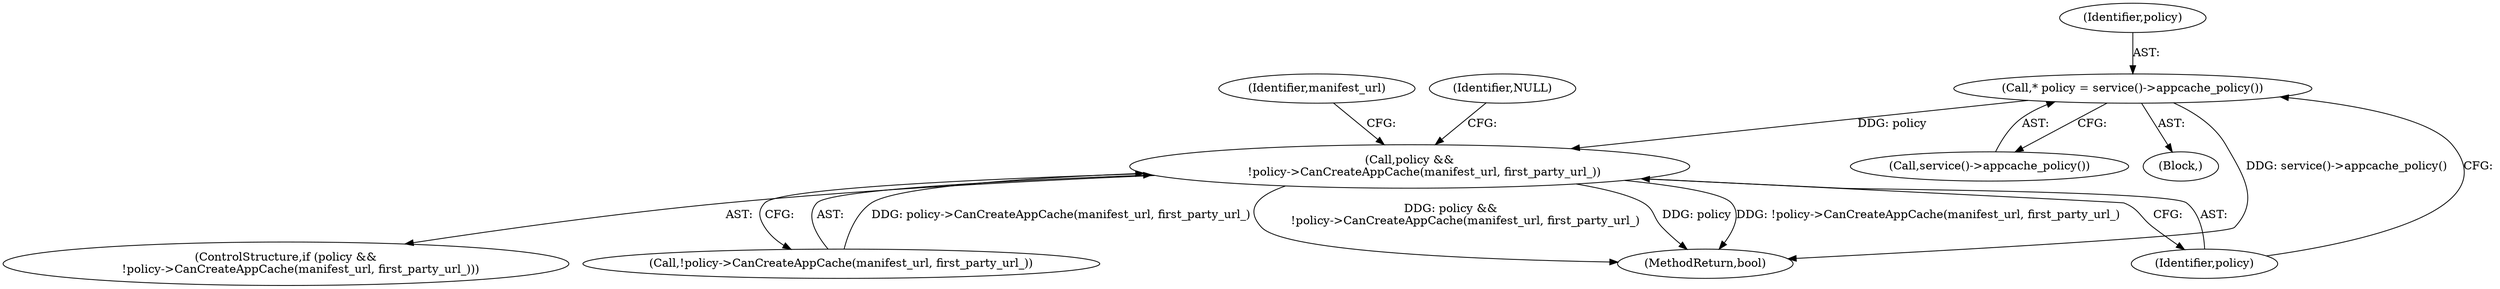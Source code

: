 digraph "0_Chrome_2cb006bc9d3ad16353ed49c2b75faea618156d0f_4@pointer" {
"1000167" [label="(Call,* policy = service()->appcache_policy())"];
"1000171" [label="(Call,policy &&\n        !policy->CanCreateAppCache(manifest_url, first_party_url_))"];
"1000199" [label="(Identifier,manifest_url)"];
"1000170" [label="(ControlStructure,if (policy &&\n        !policy->CanCreateAppCache(manifest_url, first_party_url_)))"];
"1000172" [label="(Identifier,policy)"];
"1000212" [label="(MethodReturn,bool)"];
"1000167" [label="(Call,* policy = service()->appcache_policy())"];
"1000162" [label="(Block,)"];
"1000179" [label="(Identifier,NULL)"];
"1000168" [label="(Identifier,policy)"];
"1000173" [label="(Call,!policy->CanCreateAppCache(manifest_url, first_party_url_))"];
"1000169" [label="(Call,service()->appcache_policy())"];
"1000171" [label="(Call,policy &&\n        !policy->CanCreateAppCache(manifest_url, first_party_url_))"];
"1000167" -> "1000162"  [label="AST: "];
"1000167" -> "1000169"  [label="CFG: "];
"1000168" -> "1000167"  [label="AST: "];
"1000169" -> "1000167"  [label="AST: "];
"1000172" -> "1000167"  [label="CFG: "];
"1000167" -> "1000212"  [label="DDG: service()->appcache_policy()"];
"1000167" -> "1000171"  [label="DDG: policy"];
"1000171" -> "1000170"  [label="AST: "];
"1000171" -> "1000172"  [label="CFG: "];
"1000171" -> "1000173"  [label="CFG: "];
"1000172" -> "1000171"  [label="AST: "];
"1000173" -> "1000171"  [label="AST: "];
"1000179" -> "1000171"  [label="CFG: "];
"1000199" -> "1000171"  [label="CFG: "];
"1000171" -> "1000212"  [label="DDG: policy"];
"1000171" -> "1000212"  [label="DDG: !policy->CanCreateAppCache(manifest_url, first_party_url_)"];
"1000171" -> "1000212"  [label="DDG: policy &&\n        !policy->CanCreateAppCache(manifest_url, first_party_url_)"];
"1000173" -> "1000171"  [label="DDG: policy->CanCreateAppCache(manifest_url, first_party_url_)"];
}
